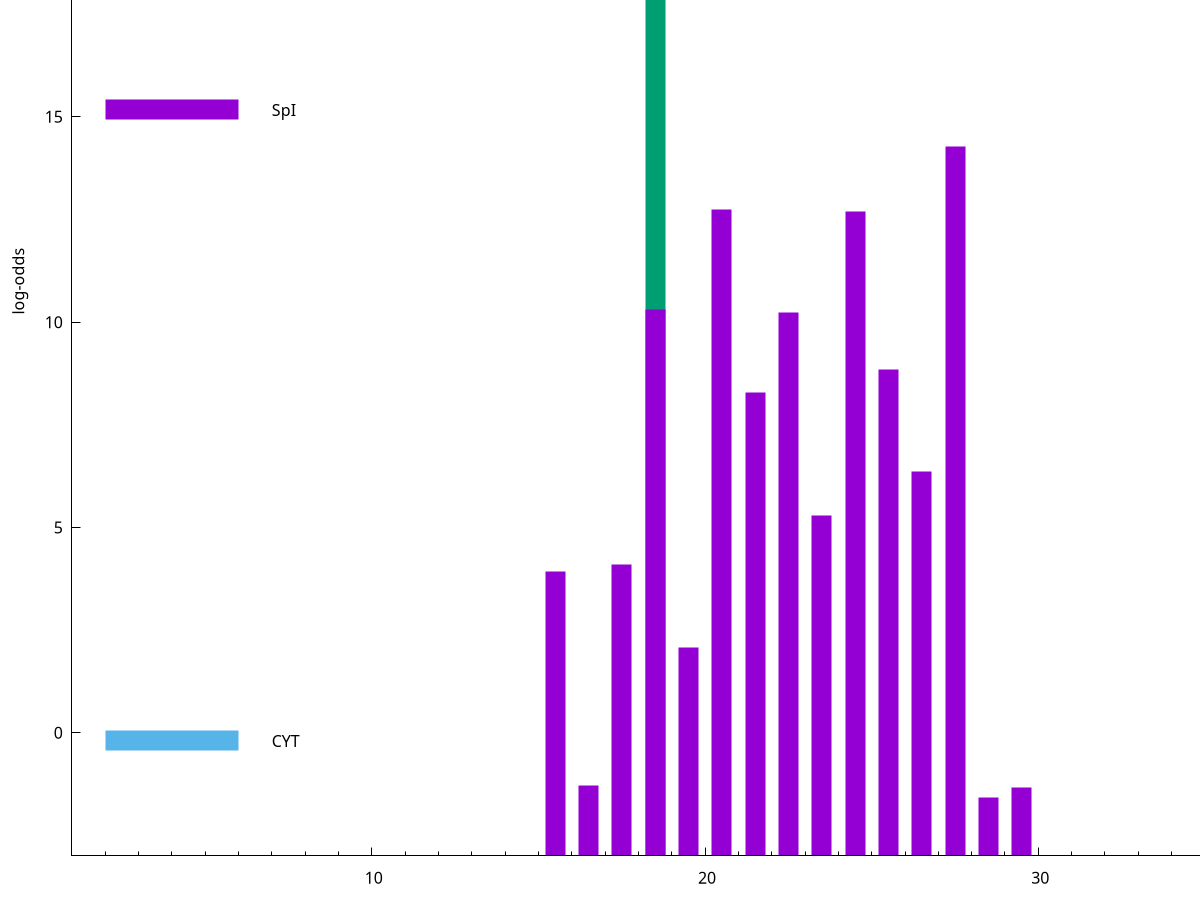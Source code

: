 set title "LipoP predictions for SRR4017849.gff"
set size 2., 1.4
set xrange [1:70] 
set mxtics 10
set yrange [-3:25]
set y2range [0:28]
set ylabel "log-odds"
set term postscript eps color solid "Helvetica" 30
set output "SRR4017849.gff172.eps"
set arrow from 2,19.4861 to 6,19.4861 nohead lt 2 lw 20
set label "SpII" at 7,19.4861
set arrow from 2,15.1682 to 6,15.1682 nohead lt 1 lw 20
set label "SpI" at 7,15.1682
set arrow from 2,-0.200913 to 6,-0.200913 nohead lt 3 lw 20
set label "CYT" at 7,-0.200913
set arrow from 2,19.4861 to 6,19.4861 nohead lt 2 lw 20
set label "SpII" at 7,19.4861
# NOTE: The scores below are the log-odds scores with the threshold
# NOTE: subtracted (a hack to make gnuplot make the histogram all
# NOTE: look nice).
plot "-" axes x1y2 title "" with impulses lt 2 lw 20, "-" axes x1y2 title "" with impulses lt 1 lw 20
18.500000 22.486100
e
27.500000 17.284300
20.500000 15.744400
24.500000 15.692100
18.500000 13.296500
22.500000 13.227400
25.500000 11.838040
21.500000 11.295250
26.500000 9.374790
23.500000 8.280070
17.500000 7.095100
15.500000 6.929960
19.500000 5.064590
16.500000 1.716910
29.500000 1.670540
28.500000 1.428880
e
exit
